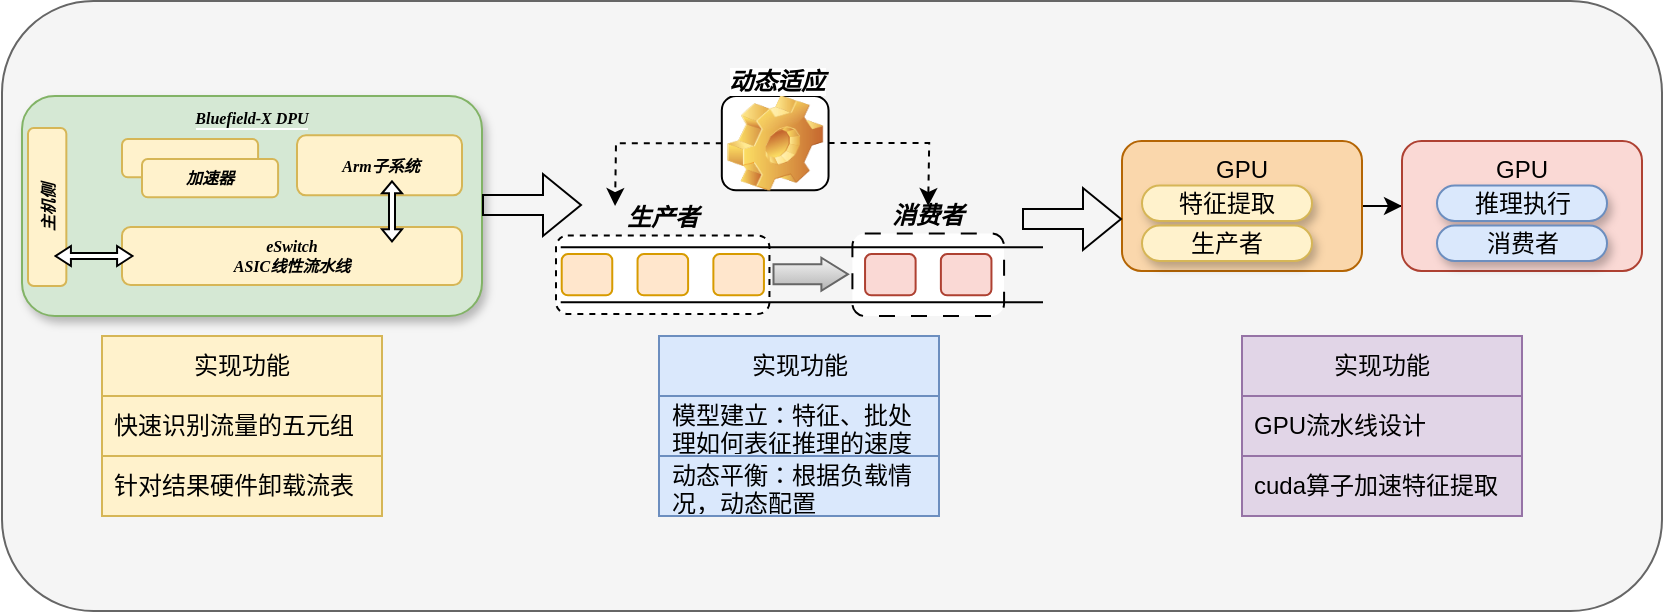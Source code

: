 <mxfile version="22.0.8" type="github">
  <diagram name="第 1 页" id="BEPfm012HWBrJYS6_Jwx">
    <mxGraphModel dx="1221" dy="737" grid="1" gridSize="10" guides="1" tooltips="1" connect="1" arrows="1" fold="1" page="1" pageScale="1" pageWidth="827" pageHeight="1169" math="0" shadow="0">
      <root>
        <mxCell id="0" />
        <mxCell id="1" parent="0" />
        <mxCell id="IIrm1d9D_0IFSA_Axzly-225" value="" style="rounded=1;whiteSpace=wrap;html=1;fillColor=#f5f5f5;fontColor=#333333;strokeColor=#666666;" vertex="1" parent="1">
          <mxGeometry y="272.5" width="830" height="305" as="geometry" />
        </mxCell>
        <mxCell id="IIrm1d9D_0IFSA_Axzly-65" value="" style="group" vertex="1" connectable="0" parent="1">
          <mxGeometry x="10" y="320" width="230" height="210" as="geometry" />
        </mxCell>
        <mxCell id="IIrm1d9D_0IFSA_Axzly-59" value="实现功能" style="swimlane;fontStyle=0;childLayout=stackLayout;horizontal=1;startSize=30;horizontalStack=0;resizeParent=1;resizeParentMax=0;resizeLast=0;collapsible=1;marginBottom=0;whiteSpace=wrap;html=1;fillColor=#fff2cc;strokeColor=#d6b656;container=0;" vertex="1" parent="IIrm1d9D_0IFSA_Axzly-65">
          <mxGeometry x="40" y="120" width="140" height="90" as="geometry" />
        </mxCell>
        <mxCell id="IIrm1d9D_0IFSA_Axzly-51" value="&lt;span style=&quot;background-color: rgb(213, 232, 212); font-size: 8px;&quot;&gt;Bluefield-X DPU&lt;/span&gt;" style="rounded=1;whiteSpace=wrap;html=1;fontStyle=3;fontFamily=Times New Roman;labelBackgroundColor=default;labelBorderColor=none;verticalAlign=top;fillColor=#d5e8d4;strokeColor=#82b366;shadow=1;fontSize=8;container=0;" vertex="1" parent="IIrm1d9D_0IFSA_Axzly-65">
          <mxGeometry width="230.0" height="110.0" as="geometry" />
        </mxCell>
        <mxCell id="IIrm1d9D_0IFSA_Axzly-52" value="&lt;font style=&quot;font-size: 8px;&quot;&gt;&lt;span style=&quot;font-size: 8px;&quot;&gt;&lt;span style=&quot;font-size: 8px;&quot;&gt;主机侧&lt;br style=&quot;font-size: 8px;&quot;&gt;&lt;/span&gt;&lt;/span&gt;&lt;/font&gt;" style="rounded=1;html=1;fillColor=#fff2cc;strokeColor=#d6b656;direction=west;fontStyle=3;verticalAlign=middle;horizontal=0;whiteSpace=wrap;fontSize=8;fontFamily=Times New Roman;container=0;" vertex="1" parent="IIrm1d9D_0IFSA_Axzly-65">
          <mxGeometry x="3" y="16" width="19.17" height="79" as="geometry" />
        </mxCell>
        <mxCell id="IIrm1d9D_0IFSA_Axzly-53" value="&lt;font style=&quot;font-size: 8px;&quot;&gt;eSwitch&lt;br&gt;&lt;span style=&quot;font-size: 8px;&quot;&gt;&lt;span style=&quot;font-size: 8px;&quot;&gt;ASIC线性流水线&lt;br style=&quot;font-size: 8px;&quot;&gt;&lt;/span&gt;&lt;/span&gt;&lt;/font&gt;" style="rounded=1;html=1;fillColor=#fff2cc;strokeColor=#d6b656;direction=north;fontStyle=3;verticalAlign=middle;horizontal=1;whiteSpace=wrap;fontSize=8;fontFamily=Times New Roman;container=0;" vertex="1" parent="IIrm1d9D_0IFSA_Axzly-65">
          <mxGeometry x="50" y="65.5" width="170" height="29" as="geometry" />
        </mxCell>
        <mxCell id="IIrm1d9D_0IFSA_Axzly-54" value="&lt;font style=&quot;font-size: 8px;&quot;&gt;&lt;span style=&quot;font-size: 8px;&quot;&gt;&lt;span style=&quot;font-size: 8px;&quot;&gt;Arm子系统&lt;br style=&quot;font-size: 8px;&quot;&gt;&lt;/span&gt;&lt;/span&gt;&lt;/font&gt;" style="rounded=1;html=1;fillColor=#fff2cc;strokeColor=#d6b656;direction=north;fontStyle=3;verticalAlign=middle;horizontal=1;whiteSpace=wrap;fontSize=8;fontFamily=Times New Roman;container=0;" vertex="1" parent="IIrm1d9D_0IFSA_Axzly-65">
          <mxGeometry x="137.5" y="19.66" width="82.5" height="30" as="geometry" />
        </mxCell>
        <mxCell id="IIrm1d9D_0IFSA_Axzly-55" value="&lt;font style=&quot;font-size: 8px;&quot;&gt;&lt;span style=&quot;font-size: 8px;&quot;&gt;&lt;span style=&quot;font-size: 8px;&quot;&gt;&lt;br style=&quot;font-size: 8px;&quot;&gt;&lt;/span&gt;&lt;/span&gt;&lt;/font&gt;" style="rounded=1;html=1;fillColor=#fff2cc;strokeColor=#d6b656;direction=north;fontStyle=3;verticalAlign=middle;horizontal=1;whiteSpace=wrap;fontSize=8;fontFamily=Times New Roman;container=0;" vertex="1" parent="IIrm1d9D_0IFSA_Axzly-65">
          <mxGeometry x="50" y="21.5" width="68.05" height="19.17" as="geometry" />
        </mxCell>
        <mxCell id="IIrm1d9D_0IFSA_Axzly-56" value="&lt;font style=&quot;font-size: 8px;&quot;&gt;&lt;span style=&quot;font-size: 8px;&quot;&gt;&lt;span style=&quot;font-size: 8px;&quot;&gt;加速器&lt;br style=&quot;font-size: 8px;&quot;&gt;&lt;/span&gt;&lt;/span&gt;&lt;/font&gt;" style="rounded=1;html=1;fillColor=#fff2cc;strokeColor=#d6b656;direction=north;fontStyle=3;verticalAlign=middle;horizontal=1;whiteSpace=wrap;fontSize=8;fontFamily=Times New Roman;container=0;" vertex="1" parent="IIrm1d9D_0IFSA_Axzly-65">
          <mxGeometry x="60" y="31.5" width="68.05" height="19.17" as="geometry" />
        </mxCell>
        <mxCell id="IIrm1d9D_0IFSA_Axzly-57" value="" style="shape=doubleArrow;direction=south;whiteSpace=wrap;html=1;fontFamily=Times New Roman;fontStyle=3;container=0;" vertex="1" parent="IIrm1d9D_0IFSA_Axzly-65">
          <mxGeometry x="180" y="42.67" width="10" height="30" as="geometry" />
        </mxCell>
        <mxCell id="IIrm1d9D_0IFSA_Axzly-58" value="" style="shape=doubleArrow;direction=south;whiteSpace=wrap;html=1;rotation=90;fontFamily=Times New Roman;fontStyle=3;container=0;" vertex="1" parent="IIrm1d9D_0IFSA_Axzly-65">
          <mxGeometry x="31" y="60.77" width="10" height="38.47" as="geometry" />
        </mxCell>
        <mxCell id="IIrm1d9D_0IFSA_Axzly-60" value="快速识别流量的五元组" style="text;strokeColor=#d6b656;fillColor=#fff2cc;align=left;verticalAlign=middle;spacingLeft=4;spacingRight=4;overflow=hidden;points=[[0,0.5],[1,0.5]];portConstraint=eastwest;rotatable=0;whiteSpace=wrap;html=1;container=0;" vertex="1" parent="IIrm1d9D_0IFSA_Axzly-65">
          <mxGeometry x="40" y="150" width="140" height="30" as="geometry" />
        </mxCell>
        <mxCell id="IIrm1d9D_0IFSA_Axzly-61" value="针对结果硬件卸载流表" style="text;strokeColor=#d6b656;fillColor=#fff2cc;align=left;verticalAlign=middle;spacingLeft=4;spacingRight=4;overflow=hidden;points=[[0,0.5],[1,0.5]];portConstraint=eastwest;rotatable=0;whiteSpace=wrap;html=1;container=0;" vertex="1" parent="IIrm1d9D_0IFSA_Axzly-65">
          <mxGeometry x="40" y="180" width="140" height="30" as="geometry" />
        </mxCell>
        <mxCell id="IIrm1d9D_0IFSA_Axzly-129" value="" style="group" vertex="1" connectable="0" parent="1">
          <mxGeometry x="277" y="320" width="243" height="110" as="geometry" />
        </mxCell>
        <mxCell id="IIrm1d9D_0IFSA_Axzly-94" value="" style="edgeStyle=orthogonalEdgeStyle;rounded=0;orthogonalLoop=1;jettySize=auto;html=1;dashed=1;fontFamily=Times New Roman;fontStyle=3" edge="1" parent="IIrm1d9D_0IFSA_Axzly-129" source="IIrm1d9D_0IFSA_Axzly-97">
          <mxGeometry relative="1" as="geometry">
            <mxPoint x="186.077" y="55" as="targetPoint" />
          </mxGeometry>
        </mxCell>
        <mxCell id="IIrm1d9D_0IFSA_Axzly-95" style="edgeStyle=orthogonalEdgeStyle;rounded=0;orthogonalLoop=1;jettySize=auto;html=1;exitX=0;exitY=0.5;exitDx=0;exitDy=0;dashed=1;fontFamily=Times New Roman;fontStyle=3" edge="1" parent="IIrm1d9D_0IFSA_Axzly-129" source="IIrm1d9D_0IFSA_Axzly-97">
          <mxGeometry relative="1" as="geometry">
            <mxPoint x="29.538" y="55" as="targetPoint" />
          </mxGeometry>
        </mxCell>
        <mxCell id="IIrm1d9D_0IFSA_Axzly-97" value="动态适应" style="icon;html=1;image=img/clipart/Gear_128x128.png;labelPosition=center;verticalLabelPosition=top;align=center;verticalAlign=bottom;container=0;fontFamily=Times New Roman;fontStyle=3" vertex="1" parent="IIrm1d9D_0IFSA_Axzly-129">
          <mxGeometry x="82.903" width="53.366" height="47.143" as="geometry" />
        </mxCell>
        <mxCell id="IIrm1d9D_0IFSA_Axzly-109" value="生产者" style="rounded=1;whiteSpace=wrap;html=1;verticalAlign=bottom;labelPosition=center;verticalLabelPosition=top;align=center;dashed=1;container=0;fontFamily=Times New Roman;fontStyle=3" vertex="1" parent="IIrm1d9D_0IFSA_Axzly-129">
          <mxGeometry y="69.732" width="106.731" height="39.286" as="geometry" />
        </mxCell>
        <mxCell id="IIrm1d9D_0IFSA_Axzly-110" value="&lt;span&gt;&lt;span&gt;&lt;font&gt;消费者&lt;/font&gt;&lt;/span&gt;&lt;/span&gt;" style="rounded=1;whiteSpace=wrap;html=1;gradientColor=none;dashed=1;dashPattern=8 8;labelPosition=center;verticalLabelPosition=top;align=center;verticalAlign=bottom;container=0;fontFamily=Times New Roman;fontStyle=3" vertex="1" parent="IIrm1d9D_0IFSA_Axzly-129">
          <mxGeometry x="148.206" y="68.75" width="75.835" height="41.25" as="geometry" />
        </mxCell>
        <mxCell id="IIrm1d9D_0IFSA_Axzly-111" value="" style="shape=partialRectangle;whiteSpace=wrap;html=1;left=0;right=0;fillColor=none;container=0;fontFamily=Times New Roman;fontStyle=3" vertex="1" parent="IIrm1d9D_0IFSA_Axzly-129">
          <mxGeometry x="2.855" y="75.625" width="240.145" height="27.5" as="geometry" />
        </mxCell>
        <mxCell id="IIrm1d9D_0IFSA_Axzly-112" value="" style="rounded=1;whiteSpace=wrap;html=1;fillColor=#fad9d5;strokeColor=#ae4132;container=0;fontFamily=Times New Roman;fontStyle=3" vertex="1" parent="IIrm1d9D_0IFSA_Axzly-129">
          <mxGeometry x="154.526" y="79.062" width="25.278" height="20.625" as="geometry" />
        </mxCell>
        <mxCell id="IIrm1d9D_0IFSA_Axzly-113" value="" style="rounded=1;whiteSpace=wrap;html=1;fillColor=#fad9d5;strokeColor=#ae4132;container=0;fontFamily=Times New Roman;fontStyle=3" vertex="1" parent="IIrm1d9D_0IFSA_Axzly-129">
          <mxGeometry x="192.443" y="79.062" width="25.278" height="20.625" as="geometry" />
        </mxCell>
        <mxCell id="IIrm1d9D_0IFSA_Axzly-114" value="" style="rounded=1;whiteSpace=wrap;html=1;fillColor=#ffe6cc;strokeColor=#d79b00;container=0;fontFamily=Times New Roman;fontStyle=3" vertex="1" parent="IIrm1d9D_0IFSA_Axzly-129">
          <mxGeometry x="2.855" y="79.062" width="25.278" height="20.625" as="geometry" />
        </mxCell>
        <mxCell id="IIrm1d9D_0IFSA_Axzly-115" value="" style="rounded=1;whiteSpace=wrap;html=1;fillColor=#ffe6cc;strokeColor=#d79b00;container=0;fontFamily=Times New Roman;fontStyle=3" vertex="1" parent="IIrm1d9D_0IFSA_Axzly-129">
          <mxGeometry x="40.773" y="79.062" width="25.278" height="20.625" as="geometry" />
        </mxCell>
        <mxCell id="IIrm1d9D_0IFSA_Axzly-116" value="" style="rounded=1;whiteSpace=wrap;html=1;fillColor=#ffe6cc;strokeColor=#d79b00;container=0;fontFamily=Times New Roman;fontStyle=3" vertex="1" parent="IIrm1d9D_0IFSA_Axzly-129">
          <mxGeometry x="78.69" y="79.062" width="25.278" height="20.625" as="geometry" />
        </mxCell>
        <mxCell id="IIrm1d9D_0IFSA_Axzly-121" value="" style="shape=flexArrow;endArrow=classic;html=1;rounded=0;endWidth=5.517;endSize=4.103;fillColor=#f5f5f5;gradientColor=#b3b3b3;strokeColor=#666666;" edge="1" parent="IIrm1d9D_0IFSA_Axzly-129">
          <mxGeometry width="50" height="50" relative="1" as="geometry">
            <mxPoint x="108.252" y="89.108" as="sourcePoint" />
            <mxPoint x="146.497" y="89.108" as="targetPoint" />
          </mxGeometry>
        </mxCell>
        <mxCell id="IIrm1d9D_0IFSA_Axzly-130" value="实现功能" style="swimlane;fontStyle=0;childLayout=stackLayout;horizontal=1;startSize=30;horizontalStack=0;resizeParent=1;resizeParentMax=0;resizeLast=0;collapsible=1;marginBottom=0;whiteSpace=wrap;html=1;fillColor=#dae8fc;strokeColor=#6c8ebf;" vertex="1" parent="1">
          <mxGeometry x="328.5" y="440" width="140" height="90" as="geometry" />
        </mxCell>
        <mxCell id="IIrm1d9D_0IFSA_Axzly-131" value="模型建立：特征、批处理如何表征推理的速度" style="text;strokeColor=#6c8ebf;fillColor=#dae8fc;align=left;verticalAlign=middle;spacingLeft=4;spacingRight=4;overflow=hidden;points=[[0,0.5],[1,0.5]];portConstraint=eastwest;rotatable=0;whiteSpace=wrap;html=1;" vertex="1" parent="IIrm1d9D_0IFSA_Axzly-130">
          <mxGeometry y="30" width="140" height="30" as="geometry" />
        </mxCell>
        <mxCell id="IIrm1d9D_0IFSA_Axzly-132" value="动态平衡：根据负载情况，动态配置" style="text;strokeColor=#6c8ebf;fillColor=#dae8fc;align=left;verticalAlign=middle;spacingLeft=4;spacingRight=4;overflow=hidden;points=[[0,0.5],[1,0.5]];portConstraint=eastwest;rotatable=0;whiteSpace=wrap;html=1;" vertex="1" parent="IIrm1d9D_0IFSA_Axzly-130">
          <mxGeometry y="60" width="140" height="30" as="geometry" />
        </mxCell>
        <mxCell id="IIrm1d9D_0IFSA_Axzly-220" value="" style="edgeStyle=orthogonalEdgeStyle;rounded=0;orthogonalLoop=1;jettySize=auto;html=1;" edge="1" parent="1" source="IIrm1d9D_0IFSA_Axzly-186" target="IIrm1d9D_0IFSA_Axzly-189">
          <mxGeometry relative="1" as="geometry" />
        </mxCell>
        <mxCell id="IIrm1d9D_0IFSA_Axzly-186" value="GPU&lt;br&gt;" style="rounded=1;whiteSpace=wrap;html=1;fillColor=#fad7ac;strokeColor=#b46504;verticalAlign=top;container=0;" vertex="1" parent="1">
          <mxGeometry x="560" y="342.5" width="120" height="65" as="geometry" />
        </mxCell>
        <mxCell id="IIrm1d9D_0IFSA_Axzly-189" value="GPU" style="rounded=1;whiteSpace=wrap;html=1;fillColor=#fad9d5;strokeColor=#ae4132;verticalAlign=top;container=0;" vertex="1" parent="1">
          <mxGeometry x="700" y="342.5" width="120" height="65" as="geometry" />
        </mxCell>
        <mxCell id="IIrm1d9D_0IFSA_Axzly-191" value="特征提取" style="rounded=1;whiteSpace=wrap;html=1;arcSize=50;fillColor=#fff2cc;strokeColor=#d6b656;shadow=1;fillStyle=auto;container=0;" vertex="1" parent="1">
          <mxGeometry x="570" y="364.75" width="85" height="17.75" as="geometry" />
        </mxCell>
        <mxCell id="IIrm1d9D_0IFSA_Axzly-192" value="生产者" style="rounded=1;whiteSpace=wrap;html=1;arcSize=50;fillColor=#fff2cc;strokeColor=#d6b656;shadow=1;container=0;" vertex="1" parent="1">
          <mxGeometry x="570" y="384.75" width="85" height="17.75" as="geometry" />
        </mxCell>
        <mxCell id="IIrm1d9D_0IFSA_Axzly-197" value="推理执行" style="rounded=1;whiteSpace=wrap;html=1;arcSize=50;fillColor=#dae8fc;strokeColor=#6c8ebf;shadow=1;fillStyle=auto;container=0;" vertex="1" parent="1">
          <mxGeometry x="717.5" y="364.75" width="85" height="17.75" as="geometry" />
        </mxCell>
        <mxCell id="IIrm1d9D_0IFSA_Axzly-198" value="消费者" style="rounded=1;whiteSpace=wrap;html=1;arcSize=50;fillColor=#dae8fc;strokeColor=#6c8ebf;shadow=1;fillStyle=auto;container=0;" vertex="1" parent="1">
          <mxGeometry x="717.5" y="384.75" width="85" height="17.75" as="geometry" />
        </mxCell>
        <mxCell id="IIrm1d9D_0IFSA_Axzly-221" value="实现功能" style="swimlane;fontStyle=0;childLayout=stackLayout;horizontal=1;startSize=30;horizontalStack=0;resizeParent=1;resizeParentMax=0;resizeLast=0;collapsible=1;marginBottom=0;whiteSpace=wrap;html=1;fillColor=#e1d5e7;strokeColor=#9673a6;" vertex="1" parent="1">
          <mxGeometry x="620" y="440" width="140" height="90" as="geometry" />
        </mxCell>
        <mxCell id="IIrm1d9D_0IFSA_Axzly-222" value="GPU流水线设计" style="text;strokeColor=#9673a6;fillColor=#e1d5e7;align=left;verticalAlign=middle;spacingLeft=4;spacingRight=4;overflow=hidden;points=[[0,0.5],[1,0.5]];portConstraint=eastwest;rotatable=0;whiteSpace=wrap;html=1;" vertex="1" parent="IIrm1d9D_0IFSA_Axzly-221">
          <mxGeometry y="30" width="140" height="30" as="geometry" />
        </mxCell>
        <mxCell id="IIrm1d9D_0IFSA_Axzly-223" value="cuda算子加速特征提取" style="text;strokeColor=#9673a6;fillColor=#e1d5e7;align=left;verticalAlign=middle;spacingLeft=4;spacingRight=4;overflow=hidden;points=[[0,0.5],[1,0.5]];portConstraint=eastwest;rotatable=0;whiteSpace=wrap;html=1;" vertex="1" parent="IIrm1d9D_0IFSA_Axzly-221">
          <mxGeometry y="60" width="140" height="30" as="geometry" />
        </mxCell>
        <mxCell id="IIrm1d9D_0IFSA_Axzly-229" value="" style="shape=flexArrow;endArrow=classic;html=1;rounded=0;" edge="1" parent="1">
          <mxGeometry width="50" height="50" relative="1" as="geometry">
            <mxPoint x="510" y="381.5" as="sourcePoint" />
            <mxPoint x="560" y="381.5" as="targetPoint" />
          </mxGeometry>
        </mxCell>
        <mxCell id="IIrm1d9D_0IFSA_Axzly-230" value="" style="shape=flexArrow;endArrow=classic;html=1;rounded=0;" edge="1" parent="1">
          <mxGeometry width="50" height="50" relative="1" as="geometry">
            <mxPoint x="240" y="374.5" as="sourcePoint" />
            <mxPoint x="290" y="374.5" as="targetPoint" />
          </mxGeometry>
        </mxCell>
      </root>
    </mxGraphModel>
  </diagram>
</mxfile>
